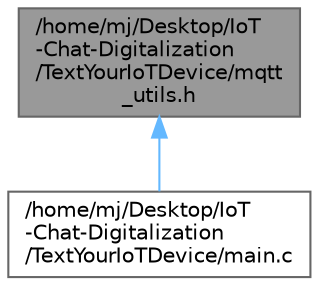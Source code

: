 digraph "/home/mj/Desktop/IoT-Chat-Digitalization/TextYourIoTDevice/mqtt_utils.h"
{
 // LATEX_PDF_SIZE
  bgcolor="transparent";
  edge [fontname=Helvetica,fontsize=10,labelfontname=Helvetica,labelfontsize=10];
  node [fontname=Helvetica,fontsize=10,shape=box,height=0.2,width=0.4];
  Node1 [id="Node000001",label="/home/mj/Desktop/IoT\l-Chat-Digitalization\l/TextYourIoTDevice/mqtt\l_utils.h",height=0.2,width=0.4,color="gray40", fillcolor="grey60", style="filled", fontcolor="black",tooltip="Header-Datei für die MQTT-Kommunikation und -Konfiguration."];
  Node1 -> Node2 [id="edge1_Node000001_Node000002",dir="back",color="steelblue1",style="solid",tooltip=" "];
  Node2 [id="Node000002",label="/home/mj/Desktop/IoT\l-Chat-Digitalization\l/TextYourIoTDevice/main.c",height=0.2,width=0.4,color="grey40", fillcolor="white", style="filled",URL="$TextYourIoTDevice_2main_8c.html",tooltip="MQTT-basierte Sensordatenkommunikation mit RIOT OS."];
}
